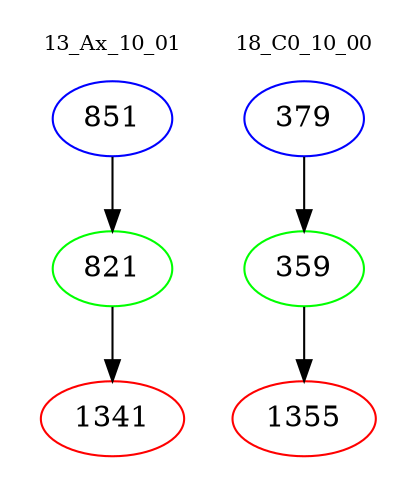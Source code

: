 digraph{
subgraph cluster_0 {
color = white
label = "13_Ax_10_01";
fontsize=10;
T0_851 [label="851", color="blue"]
T0_851 -> T0_821 [color="black"]
T0_821 [label="821", color="green"]
T0_821 -> T0_1341 [color="black"]
T0_1341 [label="1341", color="red"]
}
subgraph cluster_1 {
color = white
label = "18_C0_10_00";
fontsize=10;
T1_379 [label="379", color="blue"]
T1_379 -> T1_359 [color="black"]
T1_359 [label="359", color="green"]
T1_359 -> T1_1355 [color="black"]
T1_1355 [label="1355", color="red"]
}
}
